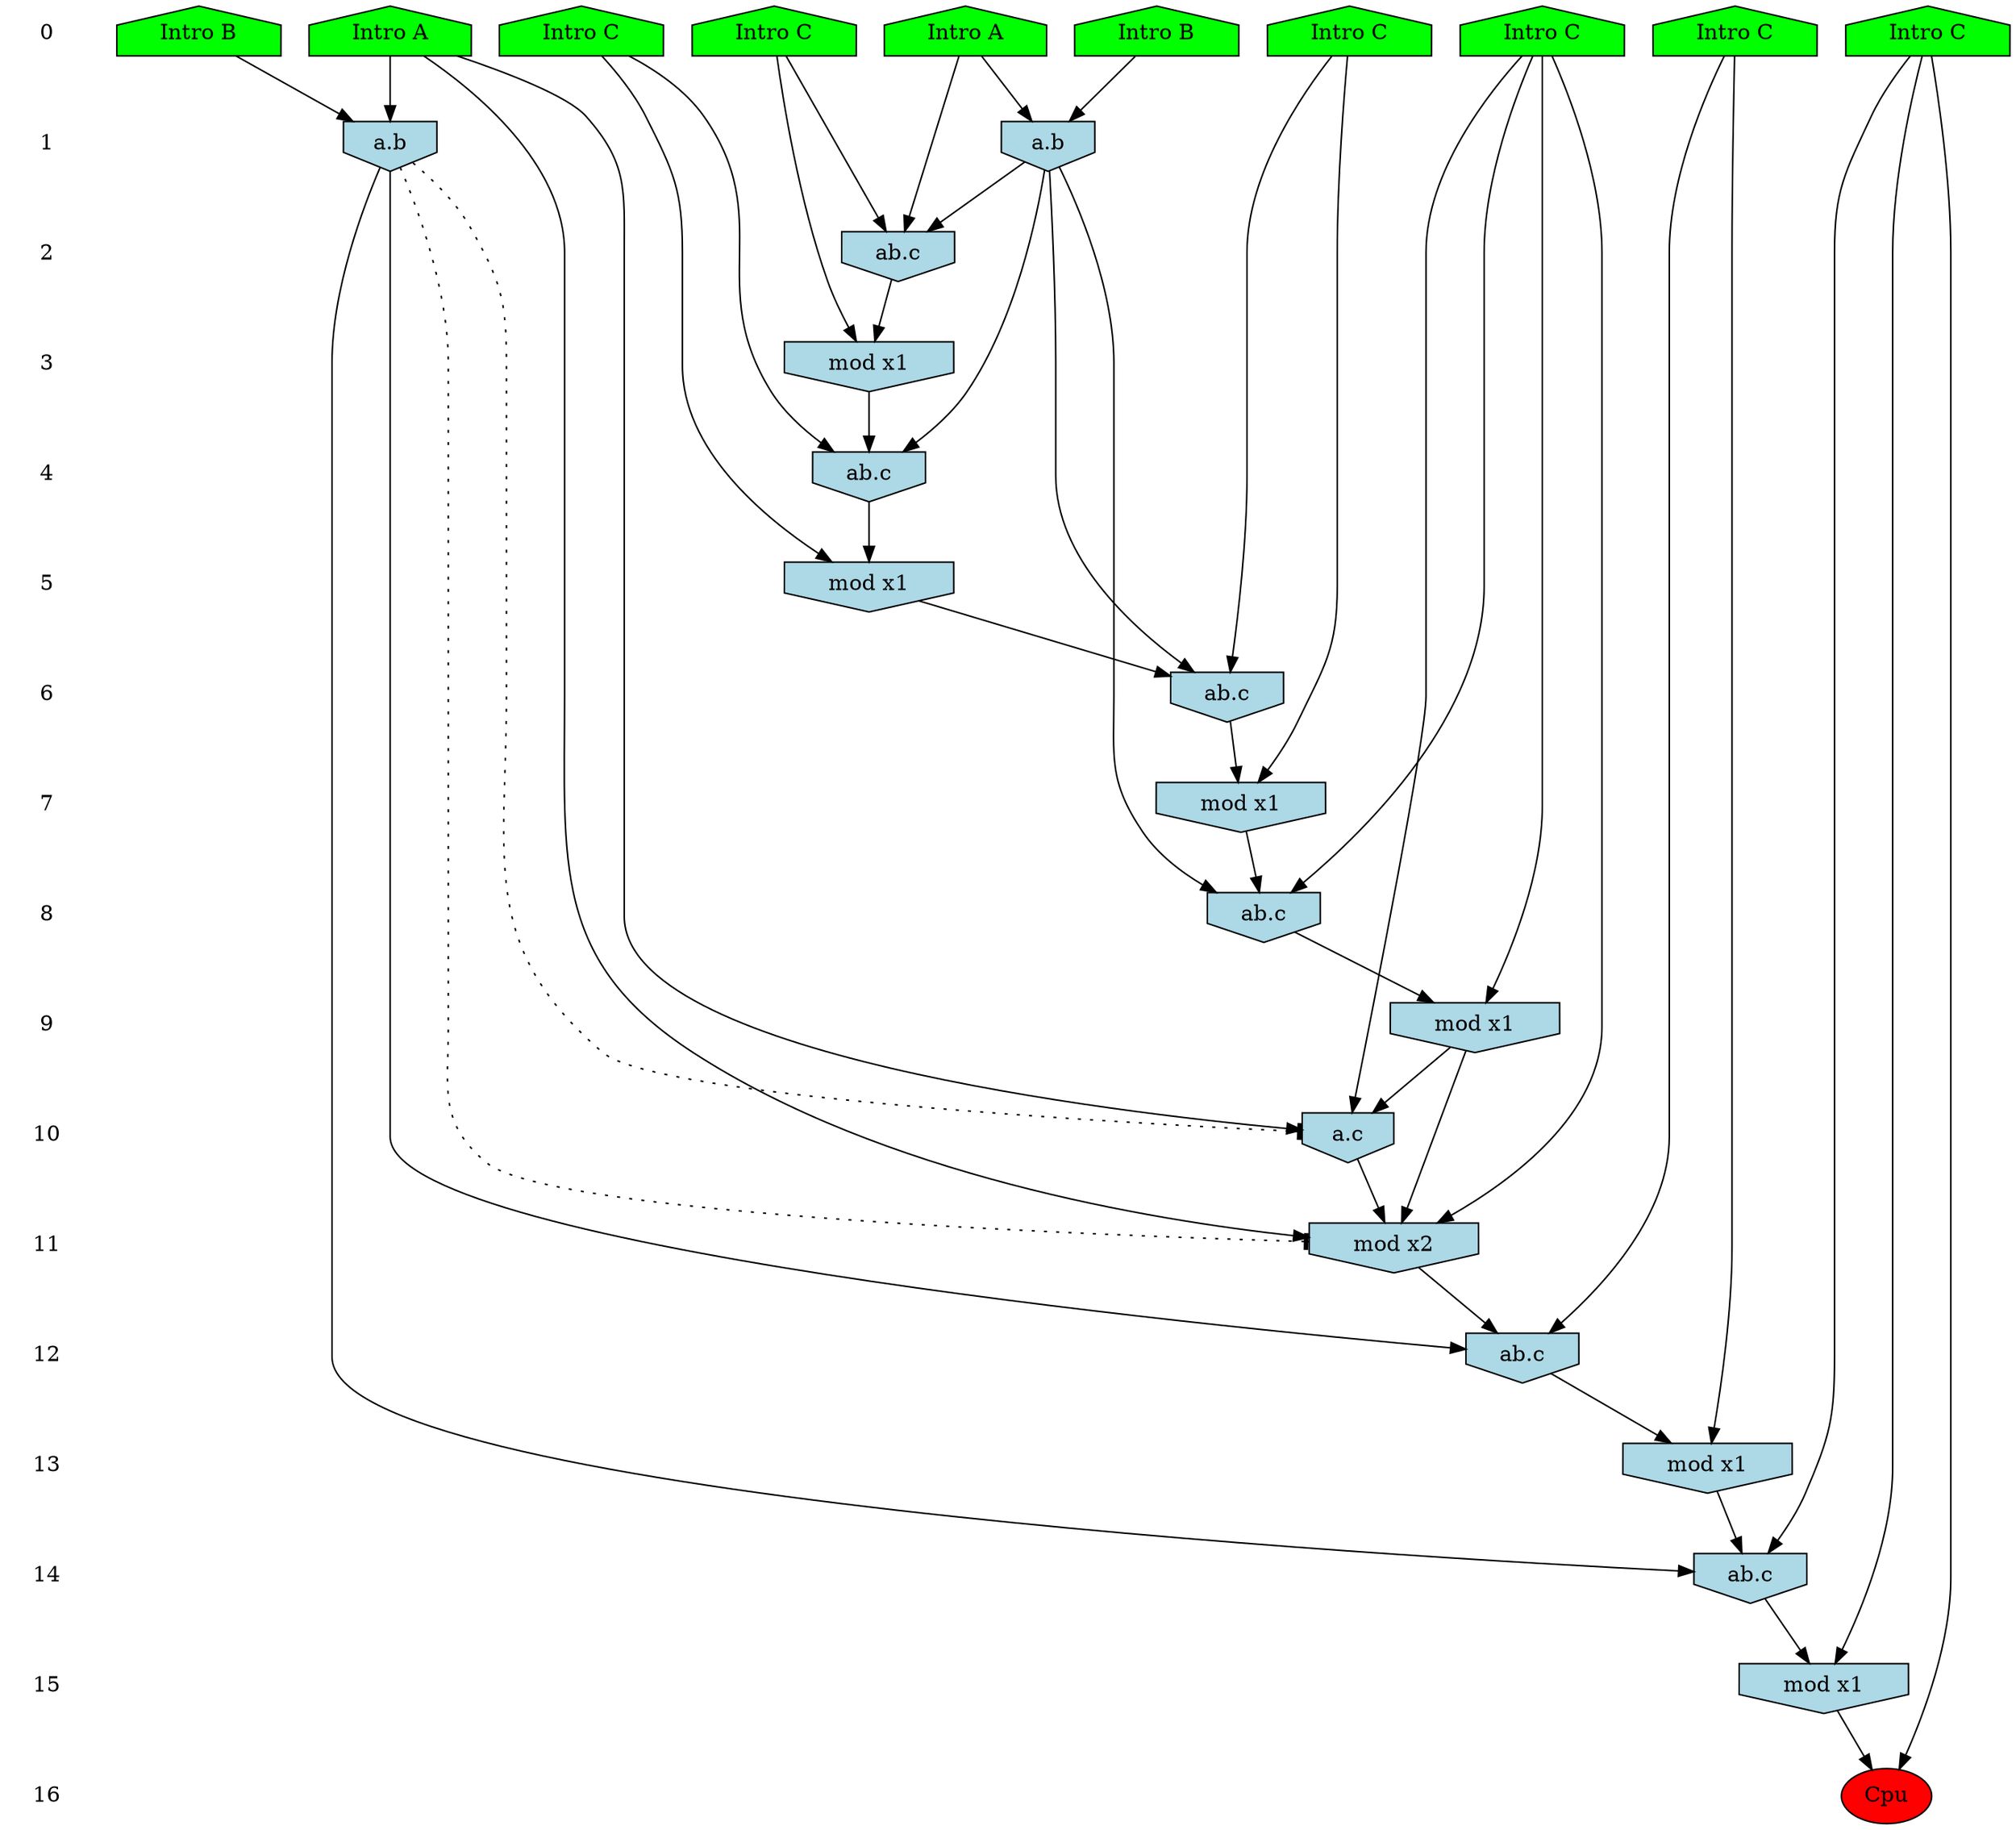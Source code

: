 /* Compression of 1 causal flows obtained in average at 1.717519E+01 t.u */
/* Compressed causal flows were: [3009] */
digraph G{
 ranksep=.5 ; 
{ rank = same ; "0" [shape=plaintext] ; node_1 [label ="Intro B", shape=house, style=filled, fillcolor=green] ;
node_2 [label ="Intro A", shape=house, style=filled, fillcolor=green] ;
node_3 [label ="Intro B", shape=house, style=filled, fillcolor=green] ;
node_4 [label ="Intro A", shape=house, style=filled, fillcolor=green] ;
node_5 [label ="Intro C", shape=house, style=filled, fillcolor=green] ;
node_6 [label ="Intro C", shape=house, style=filled, fillcolor=green] ;
node_7 [label ="Intro C", shape=house, style=filled, fillcolor=green] ;
node_8 [label ="Intro C", shape=house, style=filled, fillcolor=green] ;
node_9 [label ="Intro C", shape=house, style=filled, fillcolor=green] ;
node_10 [label ="Intro C", shape=house, style=filled, fillcolor=green] ;
}
{ rank = same ; "1" [shape=plaintext] ; node_11 [label="a.b", shape=invhouse, style=filled, fillcolor = lightblue] ;
node_22 [label="a.b", shape=invhouse, style=filled, fillcolor = lightblue] ;
}
{ rank = same ; "2" [shape=plaintext] ; node_12 [label="ab.c", shape=invhouse, style=filled, fillcolor = lightblue] ;
}
{ rank = same ; "3" [shape=plaintext] ; node_13 [label="mod x1", shape=invhouse, style=filled, fillcolor = lightblue] ;
}
{ rank = same ; "4" [shape=plaintext] ; node_14 [label="ab.c", shape=invhouse, style=filled, fillcolor = lightblue] ;
}
{ rank = same ; "5" [shape=plaintext] ; node_15 [label="mod x1", shape=invhouse, style=filled, fillcolor = lightblue] ;
}
{ rank = same ; "6" [shape=plaintext] ; node_16 [label="ab.c", shape=invhouse, style=filled, fillcolor = lightblue] ;
}
{ rank = same ; "7" [shape=plaintext] ; node_17 [label="mod x1", shape=invhouse, style=filled, fillcolor = lightblue] ;
}
{ rank = same ; "8" [shape=plaintext] ; node_18 [label="ab.c", shape=invhouse, style=filled, fillcolor = lightblue] ;
}
{ rank = same ; "9" [shape=plaintext] ; node_19 [label="mod x1", shape=invhouse, style=filled, fillcolor = lightblue] ;
}
{ rank = same ; "10" [shape=plaintext] ; node_20 [label="a.c", shape=invhouse, style=filled, fillcolor = lightblue] ;
}
{ rank = same ; "11" [shape=plaintext] ; node_21 [label="mod x2", shape=invhouse, style=filled, fillcolor = lightblue] ;
}
{ rank = same ; "12" [shape=plaintext] ; node_23 [label="ab.c", shape=invhouse, style=filled, fillcolor = lightblue] ;
}
{ rank = same ; "13" [shape=plaintext] ; node_24 [label="mod x1", shape=invhouse, style=filled, fillcolor = lightblue] ;
}
{ rank = same ; "14" [shape=plaintext] ; node_25 [label="ab.c", shape=invhouse, style=filled, fillcolor = lightblue] ;
}
{ rank = same ; "15" [shape=plaintext] ; node_26 [label="mod x1", shape=invhouse, style=filled, fillcolor = lightblue] ;
}
{ rank = same ; "16" [shape=plaintext] ; node_27 [label ="Cpu", style=filled, fillcolor=red] ;
}
"0" -> "1" [style="invis"]; 
"1" -> "2" [style="invis"]; 
"2" -> "3" [style="invis"]; 
"3" -> "4" [style="invis"]; 
"4" -> "5" [style="invis"]; 
"5" -> "6" [style="invis"]; 
"6" -> "7" [style="invis"]; 
"7" -> "8" [style="invis"]; 
"8" -> "9" [style="invis"]; 
"9" -> "10" [style="invis"]; 
"10" -> "11" [style="invis"]; 
"11" -> "12" [style="invis"]; 
"12" -> "13" [style="invis"]; 
"13" -> "14" [style="invis"]; 
"14" -> "15" [style="invis"]; 
"15" -> "16" [style="invis"]; 
node_2 -> node_11
node_3 -> node_11
node_2 -> node_12
node_7 -> node_12
node_11 -> node_12
node_7 -> node_13
node_12 -> node_13
node_10 -> node_14
node_11 -> node_14
node_13 -> node_14
node_10 -> node_15
node_14 -> node_15
node_6 -> node_16
node_11 -> node_16
node_15 -> node_16
node_6 -> node_17
node_16 -> node_17
node_9 -> node_18
node_11 -> node_18
node_17 -> node_18
node_9 -> node_19
node_18 -> node_19
node_4 -> node_20
node_9 -> node_20
node_19 -> node_20
node_4 -> node_21
node_9 -> node_21
node_19 -> node_21
node_20 -> node_21
node_1 -> node_22
node_4 -> node_22
node_5 -> node_23
node_21 -> node_23
node_22 -> node_23
node_5 -> node_24
node_23 -> node_24
node_8 -> node_25
node_22 -> node_25
node_24 -> node_25
node_8 -> node_26
node_25 -> node_26
node_8 -> node_27
node_26 -> node_27
node_22 -> node_21 [style=dotted, arrowhead = tee] 
node_22 -> node_20 [style=dotted, arrowhead = tee] 
}
/*
 Dot generation time: 0.000895
*/